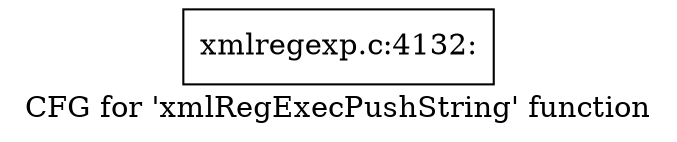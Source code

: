 digraph "CFG for 'xmlRegExecPushString' function" {
	label="CFG for 'xmlRegExecPushString' function";

	Node0x37c24c0 [shape=record,label="{xmlregexp.c:4132:}"];
}
